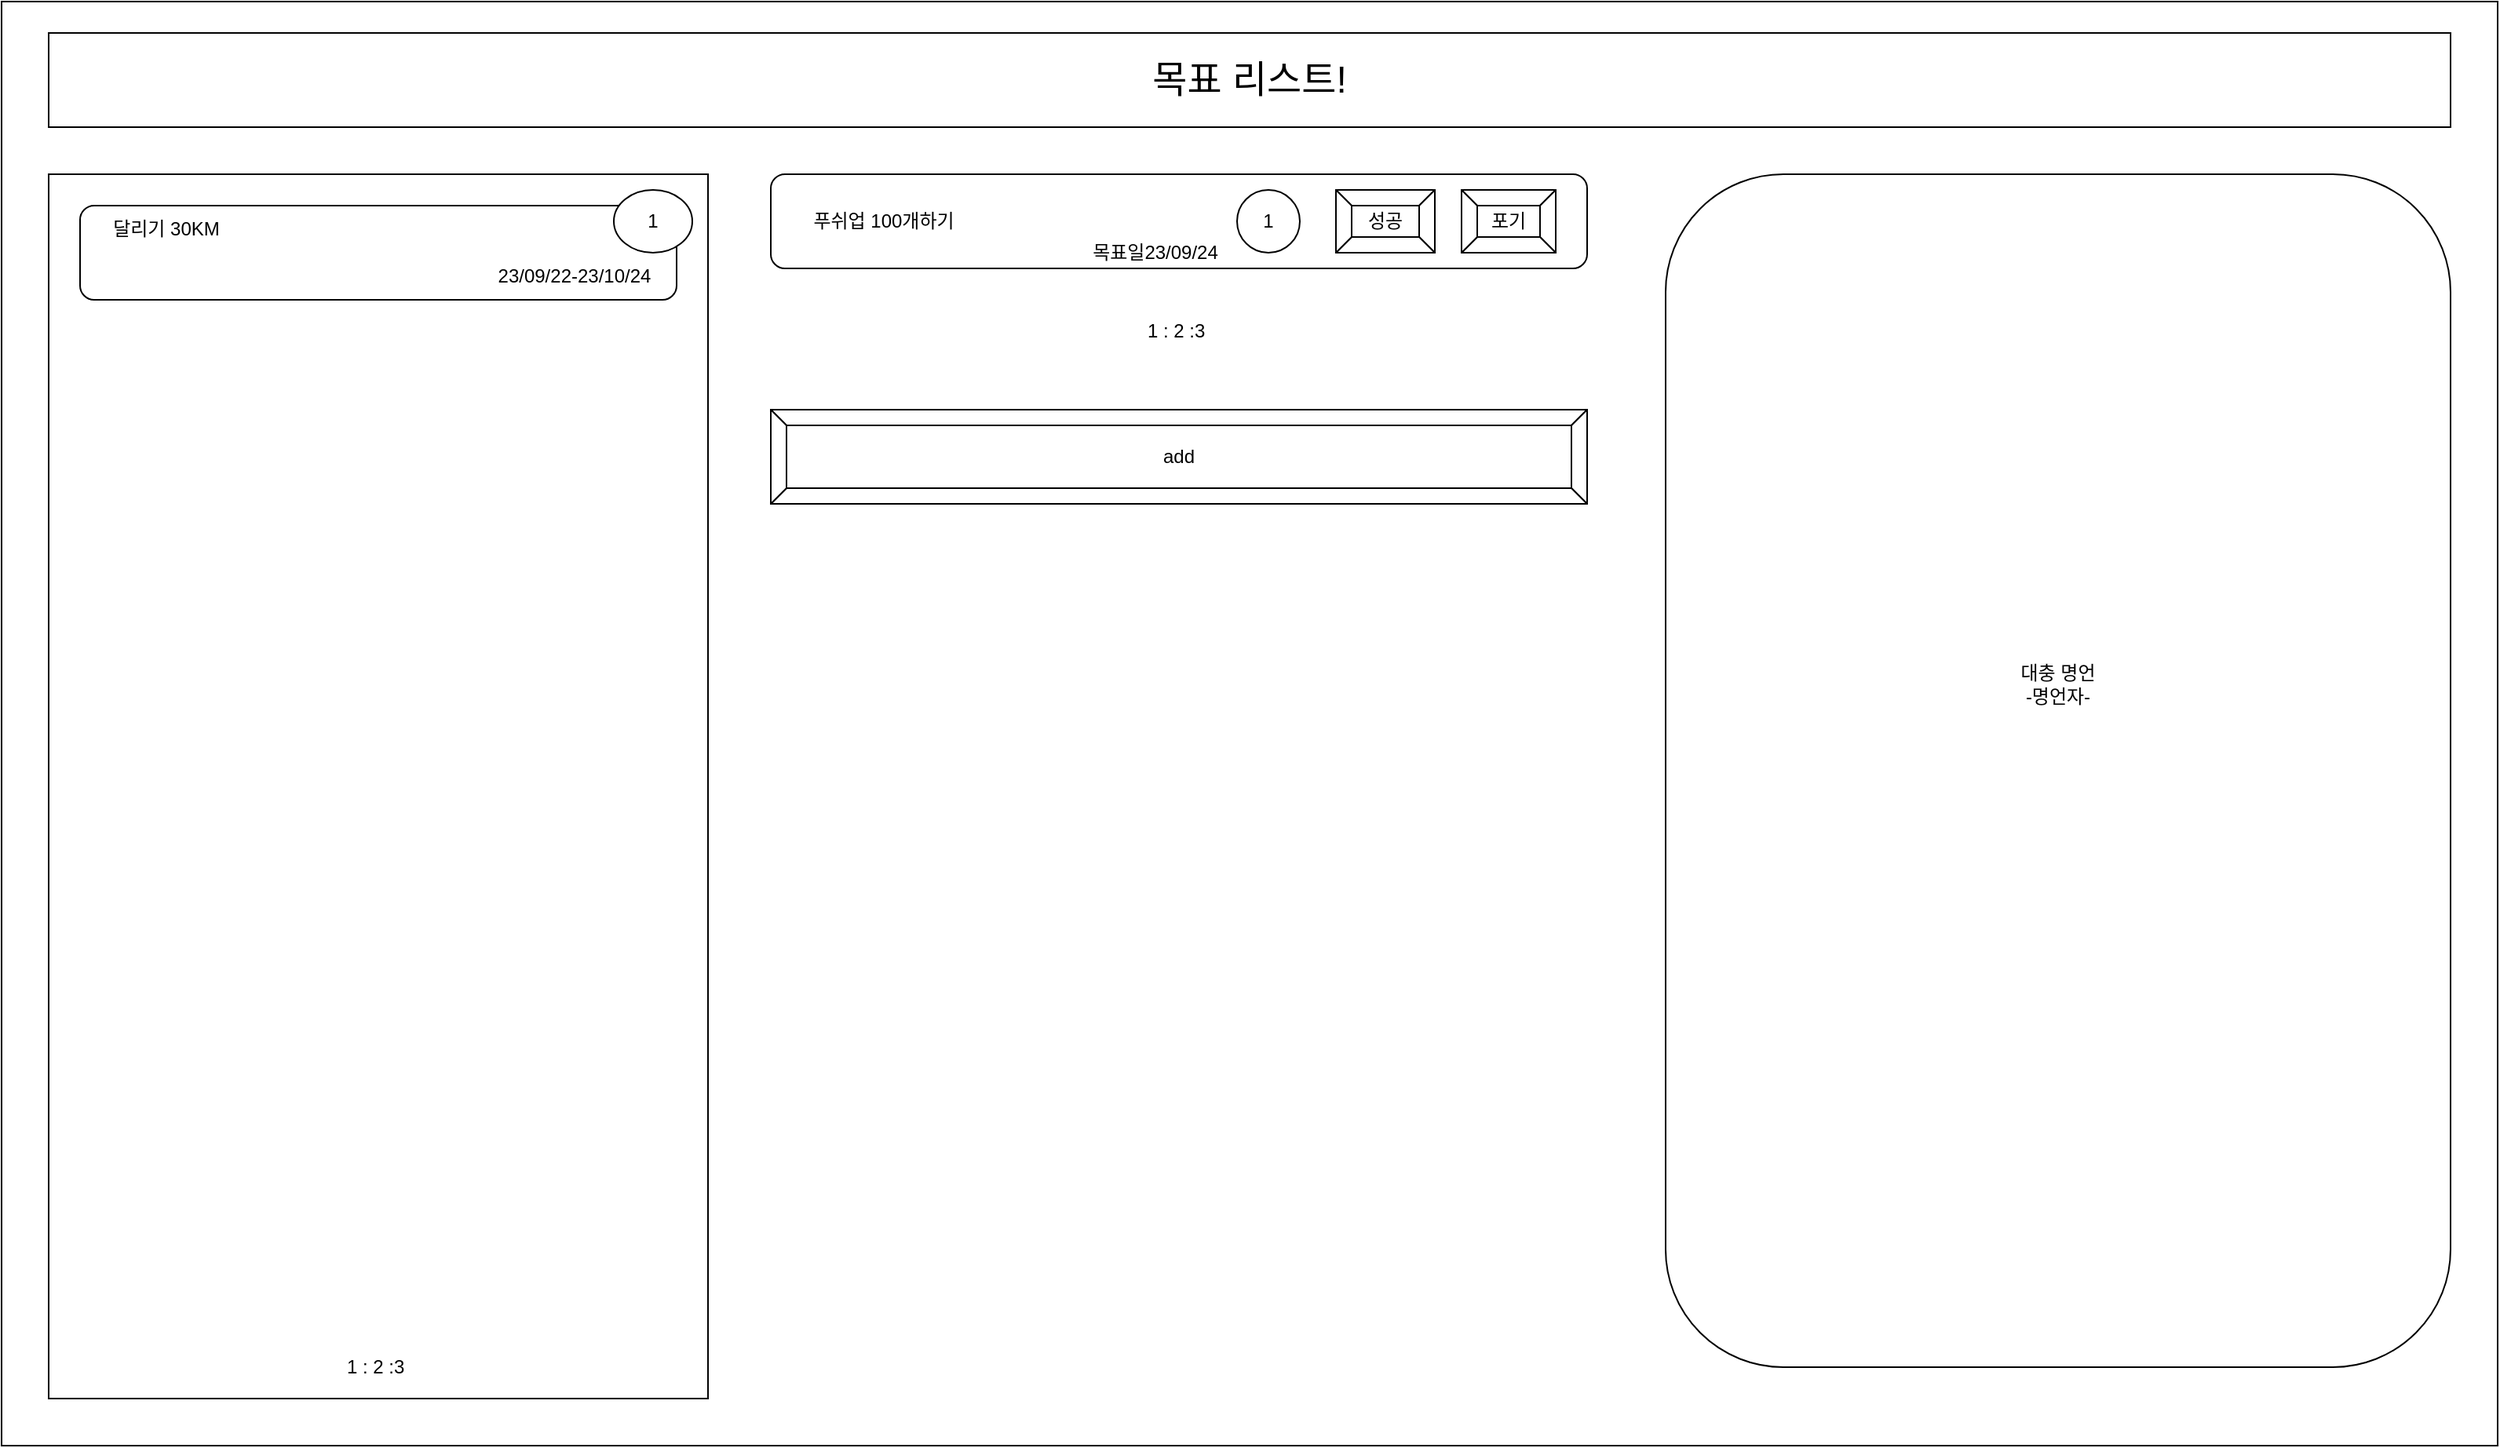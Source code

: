 <mxfile version="22.0.8" type="github">
  <diagram name="페이지-1" id="8w04S1fC7oXCp2rjPd3L">
    <mxGraphModel dx="2419" dy="995" grid="1" gridSize="10" guides="1" tooltips="1" connect="1" arrows="1" fold="1" page="1" pageScale="1" pageWidth="827" pageHeight="1169" math="0" shadow="0">
      <root>
        <mxCell id="0" />
        <mxCell id="1" parent="0" />
        <mxCell id="2kJuGeAkiAzwiO9a8Ipx-2" value="" style="rounded=0;whiteSpace=wrap;html=1;" parent="1" vertex="1">
          <mxGeometry x="-10" width="1590" height="920" as="geometry" />
        </mxCell>
        <mxCell id="2kJuGeAkiAzwiO9a8Ipx-7" value="" style="rounded=0;whiteSpace=wrap;html=1;" parent="1" vertex="1">
          <mxGeometry x="20" y="110" width="420" height="780" as="geometry" />
        </mxCell>
        <mxCell id="2kJuGeAkiAzwiO9a8Ipx-10" value="" style="rounded=1;whiteSpace=wrap;html=1;" parent="1" vertex="1">
          <mxGeometry x="480" y="110" width="520" height="60" as="geometry" />
        </mxCell>
        <mxCell id="2kJuGeAkiAzwiO9a8Ipx-13" value="" style="rounded=0;whiteSpace=wrap;html=1;" parent="1" vertex="1">
          <mxGeometry x="20" y="20" width="1530" height="60" as="geometry" />
        </mxCell>
        <mxCell id="2kJuGeAkiAzwiO9a8Ipx-16" value="add" style="labelPosition=center;verticalLabelPosition=middle;align=center;html=1;shape=mxgraph.basic.button;dx=10;whiteSpace=wrap;" parent="1" vertex="1">
          <mxGeometry x="480" y="260" width="520" height="60" as="geometry" />
        </mxCell>
        <mxCell id="2kJuGeAkiAzwiO9a8Ipx-20" value="목표 리스트!" style="text;html=1;strokeColor=none;fillColor=none;align=center;verticalAlign=middle;whiteSpace=wrap;rounded=0;fontSize=24;" parent="1" vertex="1">
          <mxGeometry x="713" y="35" width="144" height="30" as="geometry" />
        </mxCell>
        <mxCell id="2kJuGeAkiAzwiO9a8Ipx-21" value="" style="rounded=1;whiteSpace=wrap;html=1;" parent="1" vertex="1">
          <mxGeometry x="40" y="130" width="380" height="60" as="geometry" />
        </mxCell>
        <mxCell id="2kJuGeAkiAzwiO9a8Ipx-22" value="달리기 30KM" style="text;html=1;strokeColor=none;fillColor=none;align=center;verticalAlign=middle;whiteSpace=wrap;rounded=0;" parent="1" vertex="1">
          <mxGeometry x="40" y="130" width="110" height="30" as="geometry" />
        </mxCell>
        <mxCell id="2kJuGeAkiAzwiO9a8Ipx-24" value="23/09/22-23/10/24" style="text;html=1;strokeColor=none;fillColor=none;align=center;verticalAlign=middle;whiteSpace=wrap;rounded=0;" parent="1" vertex="1">
          <mxGeometry x="300" y="160" width="110" height="30" as="geometry" />
        </mxCell>
        <mxCell id="2kJuGeAkiAzwiO9a8Ipx-26" value="1" style="ellipse;whiteSpace=wrap;html=1;" parent="1" vertex="1">
          <mxGeometry x="380" y="120" width="50" height="40" as="geometry" />
        </mxCell>
        <mxCell id="2kJuGeAkiAzwiO9a8Ipx-29" value="성공" style="labelPosition=center;verticalLabelPosition=middle;align=center;html=1;shape=mxgraph.basic.button;dx=10;whiteSpace=wrap;" parent="1" vertex="1">
          <mxGeometry x="840" y="120" width="63" height="40" as="geometry" />
        </mxCell>
        <mxCell id="2kJuGeAkiAzwiO9a8Ipx-30" value="포기" style="labelPosition=center;verticalLabelPosition=middle;align=center;html=1;shape=mxgraph.basic.button;dx=10;whiteSpace=wrap;" parent="1" vertex="1">
          <mxGeometry x="920" y="120" width="60" height="40" as="geometry" />
        </mxCell>
        <mxCell id="2kJuGeAkiAzwiO9a8Ipx-32" value="" style="verticalLabelPosition=bottom;verticalAlign=top;html=1;shape=mxgraph.flowchart.on-page_reference;" parent="1" vertex="1">
          <mxGeometry x="777" y="120" width="40" height="40" as="geometry" />
        </mxCell>
        <mxCell id="2kJuGeAkiAzwiO9a8Ipx-33" value="1" style="text;html=1;strokeColor=none;fillColor=none;align=center;verticalAlign=middle;whiteSpace=wrap;rounded=0;" parent="1" vertex="1">
          <mxGeometry x="767" y="125" width="60" height="30" as="geometry" />
        </mxCell>
        <mxCell id="2kJuGeAkiAzwiO9a8Ipx-34" value="푸쉬업 100개하기" style="text;html=1;strokeColor=none;fillColor=none;align=center;verticalAlign=middle;whiteSpace=wrap;rounded=0;" parent="1" vertex="1">
          <mxGeometry x="494" y="125" width="116" height="30" as="geometry" />
        </mxCell>
        <mxCell id="2kJuGeAkiAzwiO9a8Ipx-35" value="목표일23/09/24" style="text;html=1;strokeColor=none;fillColor=none;align=center;verticalAlign=middle;whiteSpace=wrap;rounded=0;" parent="1" vertex="1">
          <mxGeometry x="670" y="145" width="110" height="30" as="geometry" />
        </mxCell>
        <mxCell id="WgpJdFppTZSYGFujvV3v-2" value="1 : 2 :3&amp;nbsp;" style="text;html=1;strokeColor=none;fillColor=none;align=center;verticalAlign=middle;whiteSpace=wrap;rounded=0;" parent="1" vertex="1">
          <mxGeometry x="480" y="190" width="520" height="40" as="geometry" />
        </mxCell>
        <mxCell id="WgpJdFppTZSYGFujvV3v-3" value="1 : 2 :3&amp;nbsp;" style="text;html=1;strokeColor=none;fillColor=none;align=center;verticalAlign=middle;whiteSpace=wrap;rounded=0;" parent="1" vertex="1">
          <mxGeometry x="20" y="850" width="420" height="40" as="geometry" />
        </mxCell>
        <mxCell id="BlVwWbMluLTH6g7UCJTK-4" value="" style="rounded=1;whiteSpace=wrap;html=1;" vertex="1" parent="1">
          <mxGeometry x="1050" y="110" width="500" height="760" as="geometry" />
        </mxCell>
        <mxCell id="BlVwWbMluLTH6g7UCJTK-5" value="대충 명언&lt;br&gt;-명언자-" style="text;html=1;strokeColor=none;fillColor=none;align=center;verticalAlign=middle;whiteSpace=wrap;rounded=0;" vertex="1" parent="1">
          <mxGeometry x="1270" y="420" width="60" height="30" as="geometry" />
        </mxCell>
      </root>
    </mxGraphModel>
  </diagram>
</mxfile>
